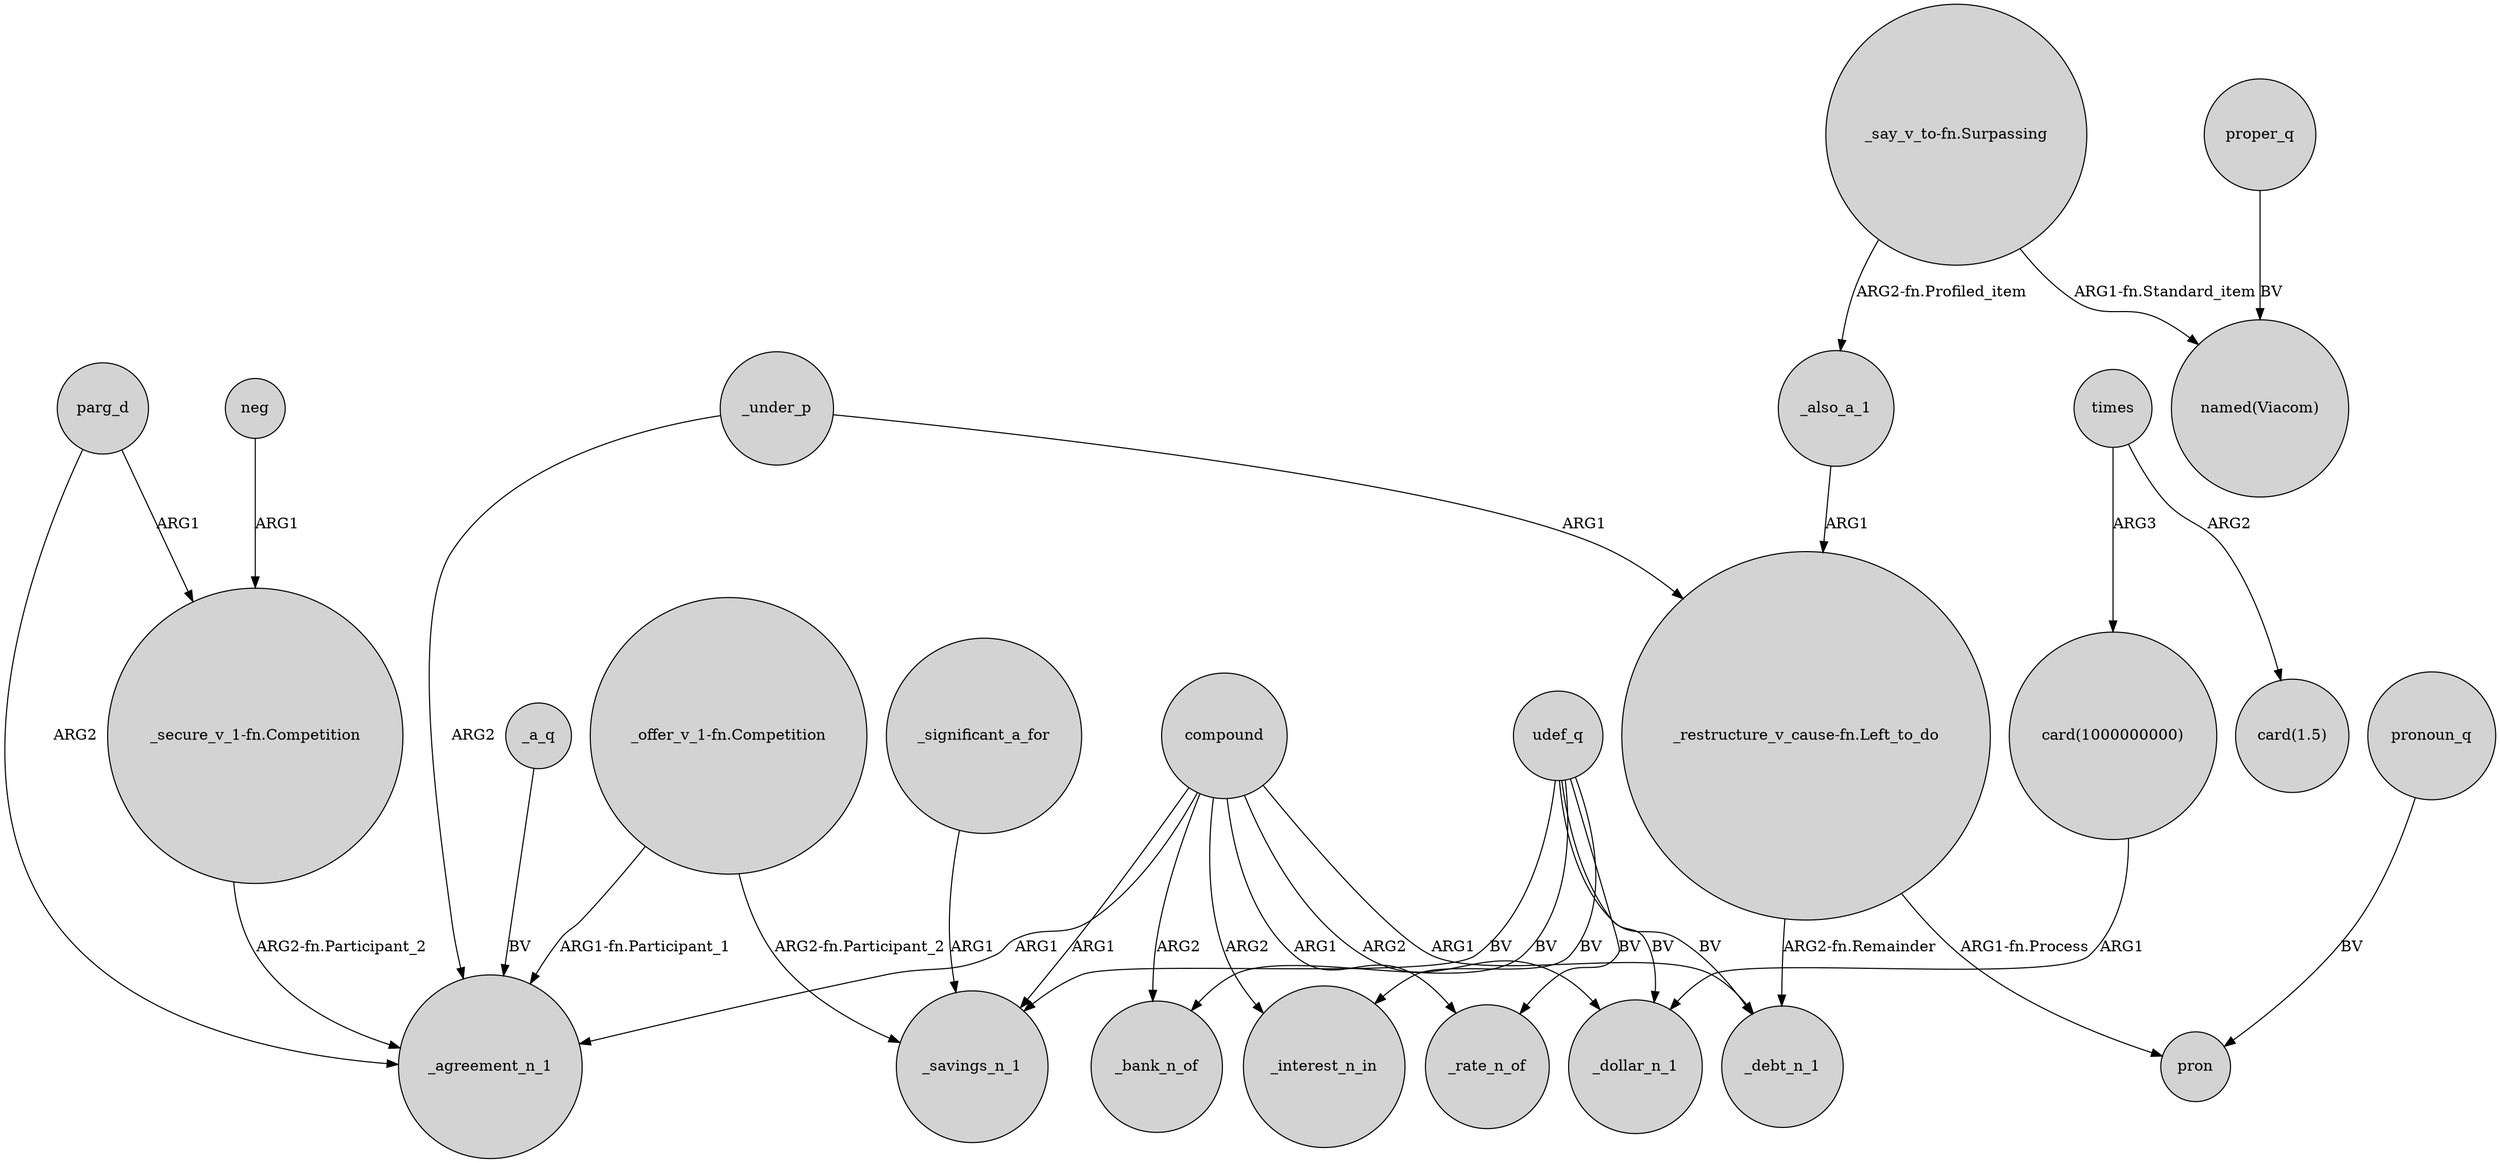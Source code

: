 digraph {
	node [shape=circle style=filled]
	udef_q -> _savings_n_1 [label=BV]
	"card(1000000000)" -> _dollar_n_1 [label=ARG1]
	"_say_v_to-fn.Surpassing" -> "named(Viacom)" [label="ARG1-fn.Standard_item"]
	parg_d -> _agreement_n_1 [label=ARG2]
	_significant_a_for -> _savings_n_1 [label=ARG1]
	"_offer_v_1-fn.Competition" -> _savings_n_1 [label="ARG2-fn.Participant_2"]
	"_restructure_v_cause-fn.Left_to_do" -> _debt_n_1 [label="ARG2-fn.Remainder"]
	_under_p -> "_restructure_v_cause-fn.Left_to_do" [label=ARG1]
	udef_q -> _bank_n_of [label=BV]
	compound -> _dollar_n_1 [label=ARG2]
	"_offer_v_1-fn.Competition" -> _agreement_n_1 [label="ARG1-fn.Participant_1"]
	compound -> _bank_n_of [label=ARG2]
	compound -> _rate_n_of [label=ARG1]
	udef_q -> _rate_n_of [label=BV]
	times -> "card(1000000000)" [label=ARG3]
	neg -> "_secure_v_1-fn.Competition" [label=ARG1]
	pronoun_q -> pron [label=BV]
	compound -> _savings_n_1 [label=ARG1]
	"_say_v_to-fn.Surpassing" -> _also_a_1 [label="ARG2-fn.Profiled_item"]
	udef_q -> _debt_n_1 [label=BV]
	_also_a_1 -> "_restructure_v_cause-fn.Left_to_do" [label=ARG1]
	_a_q -> _agreement_n_1 [label=BV]
	udef_q -> _dollar_n_1 [label=BV]
	_under_p -> _agreement_n_1 [label=ARG2]
	proper_q -> "named(Viacom)" [label=BV]
	udef_q -> _interest_n_in [label=BV]
	"_restructure_v_cause-fn.Left_to_do" -> pron [label="ARG1-fn.Process"]
	"_secure_v_1-fn.Competition" -> _agreement_n_1 [label="ARG2-fn.Participant_2"]
	compound -> _agreement_n_1 [label=ARG1]
	times -> "card(1.5)" [label=ARG2]
	compound -> _debt_n_1 [label=ARG1]
	parg_d -> "_secure_v_1-fn.Competition" [label=ARG1]
	compound -> _interest_n_in [label=ARG2]
}
